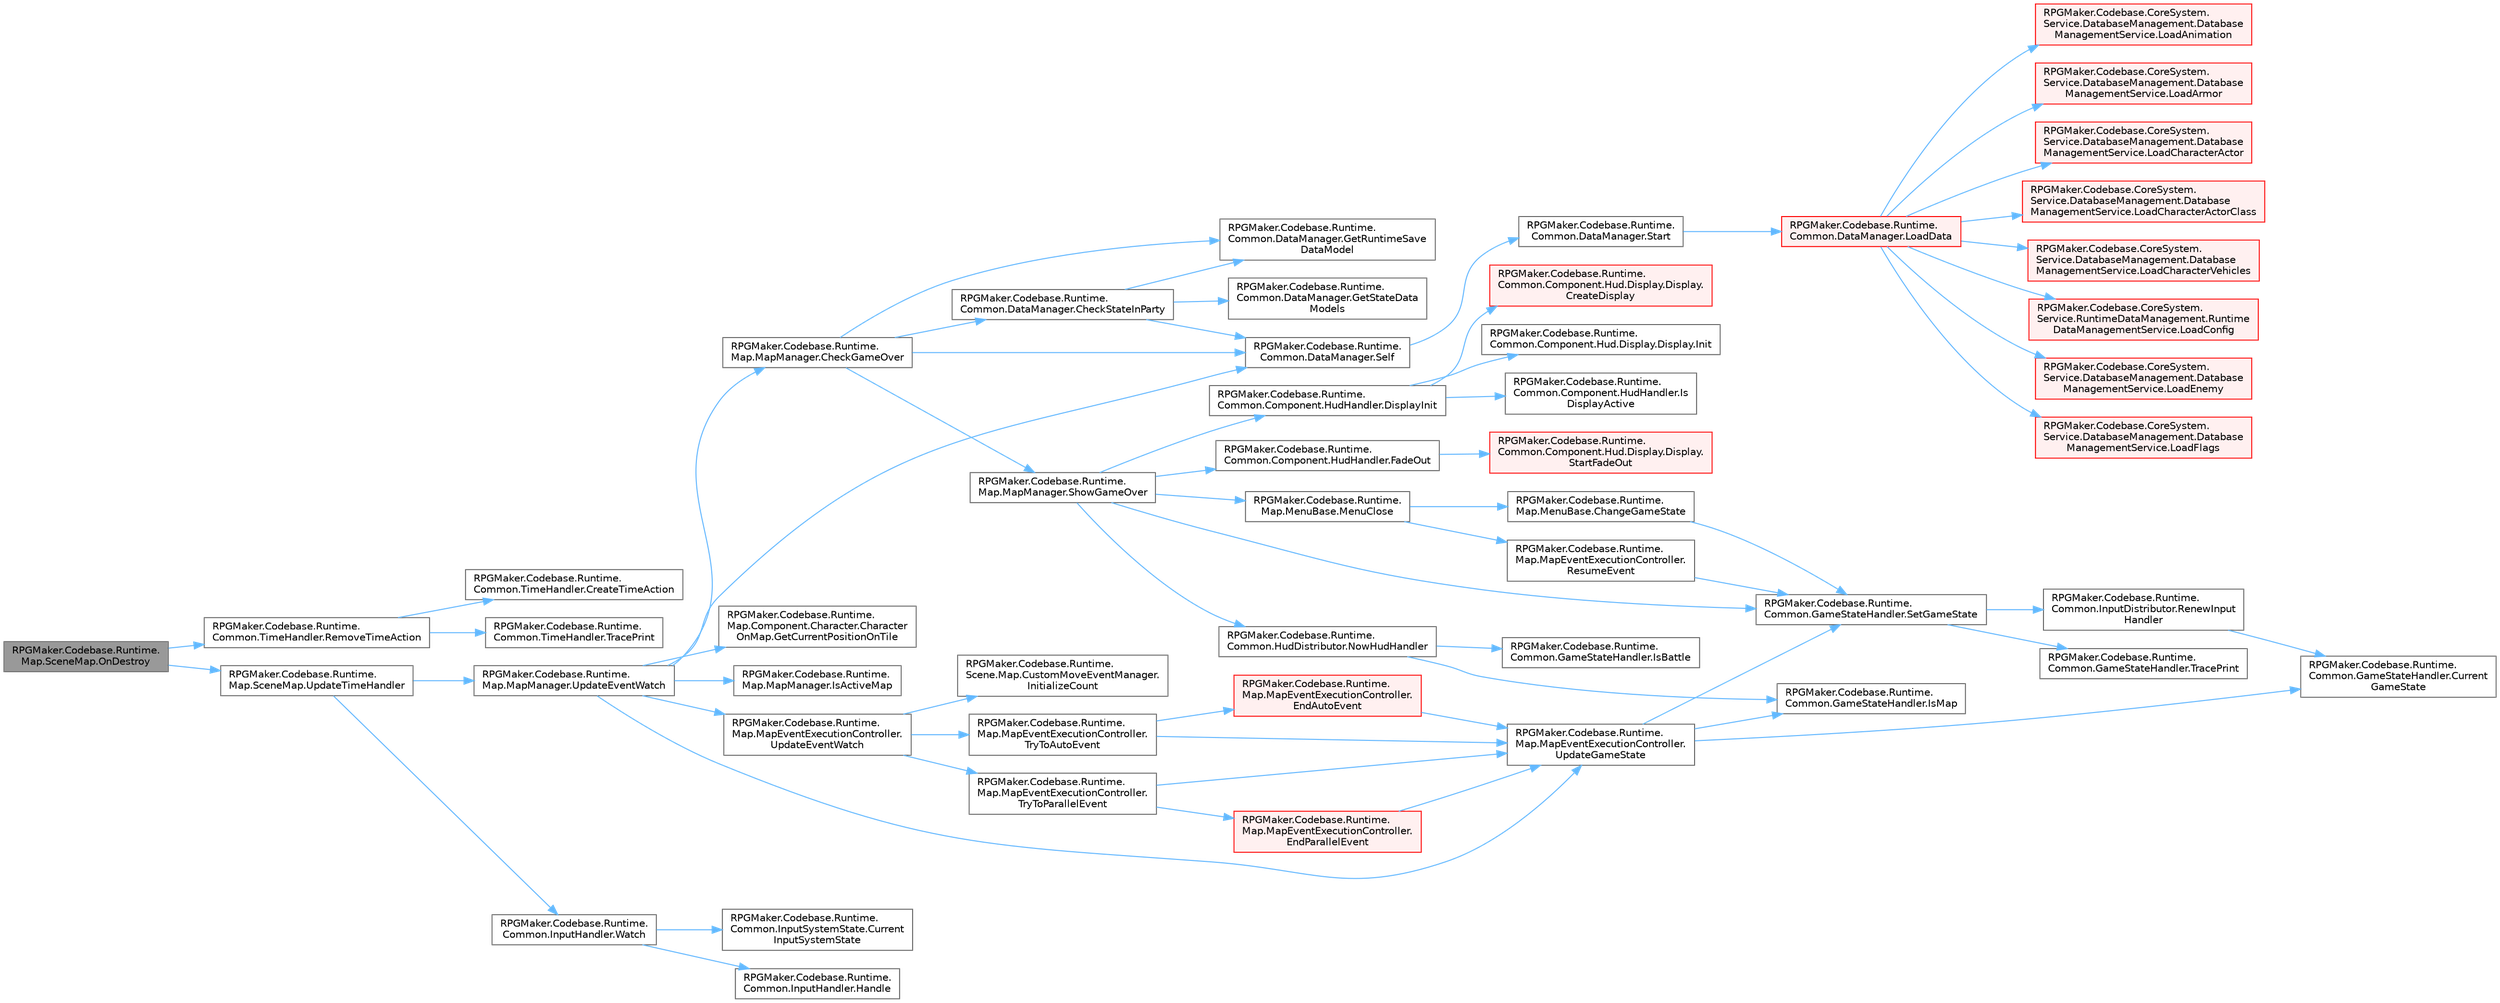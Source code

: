 digraph "RPGMaker.Codebase.Runtime.Map.SceneMap.OnDestroy"
{
 // LATEX_PDF_SIZE
  bgcolor="transparent";
  edge [fontname=Helvetica,fontsize=10,labelfontname=Helvetica,labelfontsize=10];
  node [fontname=Helvetica,fontsize=10,shape=box,height=0.2,width=0.4];
  rankdir="LR";
  Node1 [id="Node000001",label="RPGMaker.Codebase.Runtime.\lMap.SceneMap.OnDestroy",height=0.2,width=0.4,color="gray40", fillcolor="grey60", style="filled", fontcolor="black",tooltip=" "];
  Node1 -> Node2 [id="edge1_Node000001_Node000002",color="steelblue1",style="solid",tooltip=" "];
  Node2 [id="Node000002",label="RPGMaker.Codebase.Runtime.\lCommon.TimeHandler.RemoveTimeAction",height=0.2,width=0.4,color="grey40", fillcolor="white", style="filled",URL="$d3/dac/class_r_p_g_maker_1_1_codebase_1_1_runtime_1_1_common_1_1_time_handler.html#acbacfdc0a0c421baed7613fc41529941",tooltip="Actionの削除"];
  Node2 -> Node3 [id="edge2_Node000002_Node000003",color="steelblue1",style="solid",tooltip=" "];
  Node3 [id="Node000003",label="RPGMaker.Codebase.Runtime.\lCommon.TimeHandler.CreateTimeAction",height=0.2,width=0.4,color="grey40", fillcolor="white", style="filled",URL="$d3/dac/class_r_p_g_maker_1_1_codebase_1_1_runtime_1_1_common_1_1_time_handler.html#a5eef3d1f8380e9a82f53b599f3a3b2d5",tooltip=" "];
  Node2 -> Node4 [id="edge3_Node000002_Node000004",color="steelblue1",style="solid",tooltip=" "];
  Node4 [id="Node000004",label="RPGMaker.Codebase.Runtime.\lCommon.TimeHandler.TracePrint",height=0.2,width=0.4,color="grey40", fillcolor="white", style="filled",URL="$d3/dac/class_r_p_g_maker_1_1_codebase_1_1_runtime_1_1_common_1_1_time_handler.html#a8c7773e140b3739304925ce8a0198ee5",tooltip=" "];
  Node1 -> Node5 [id="edge4_Node000001_Node000005",color="steelblue1",style="solid",tooltip=" "];
  Node5 [id="Node000005",label="RPGMaker.Codebase.Runtime.\lMap.SceneMap.UpdateTimeHandler",height=0.2,width=0.4,color="grey40", fillcolor="white", style="filled",URL="$db/d02/class_r_p_g_maker_1_1_codebase_1_1_runtime_1_1_map_1_1_scene_map.html#a423a666bb2aa67001761fd172ec9090f",tooltip=" "];
  Node5 -> Node6 [id="edge5_Node000005_Node000006",color="steelblue1",style="solid",tooltip=" "];
  Node6 [id="Node000006",label="RPGMaker.Codebase.Runtime.\lMap.MapManager.UpdateEventWatch",height=0.2,width=0.4,color="grey40", fillcolor="white", style="filled",URL="$d5/d0f/class_r_p_g_maker_1_1_codebase_1_1_runtime_1_1_map_1_1_map_manager.html#ab7cb7bd152ff2eab304d1c57abe54477",tooltip="特定のイベント更新"];
  Node6 -> Node7 [id="edge6_Node000006_Node000007",color="steelblue1",style="solid",tooltip=" "];
  Node7 [id="Node000007",label="RPGMaker.Codebase.Runtime.\lMap.MapManager.CheckGameOver",height=0.2,width=0.4,color="grey40", fillcolor="white", style="filled",URL="$d5/d0f/class_r_p_g_maker_1_1_codebase_1_1_runtime_1_1_map_1_1_map_manager.html#a4d0112b88487ab793e97528f9ce26b56",tooltip="全滅判定"];
  Node7 -> Node8 [id="edge7_Node000007_Node000008",color="steelblue1",style="solid",tooltip=" "];
  Node8 [id="Node000008",label="RPGMaker.Codebase.Runtime.\lCommon.DataManager.CheckStateInParty",height=0.2,width=0.4,color="grey40", fillcolor="white", style="filled",URL="$d5/d08/class_r_p_g_maker_1_1_codebase_1_1_runtime_1_1_common_1_1_data_manager.html#ae5e3e83784b3ffcb90ad093b50aa08a9",tooltip=" "];
  Node8 -> Node9 [id="edge8_Node000008_Node000009",color="steelblue1",style="solid",tooltip=" "];
  Node9 [id="Node000009",label="RPGMaker.Codebase.Runtime.\lCommon.DataManager.GetRuntimeSave\lDataModel",height=0.2,width=0.4,color="grey40", fillcolor="white", style="filled",URL="$d5/d08/class_r_p_g_maker_1_1_codebase_1_1_runtime_1_1_common_1_1_data_manager.html#aa008ccb1bfddc97c2c6618cfe1fe9ab9",tooltip=" "];
  Node8 -> Node10 [id="edge9_Node000008_Node000010",color="steelblue1",style="solid",tooltip=" "];
  Node10 [id="Node000010",label="RPGMaker.Codebase.Runtime.\lCommon.DataManager.GetStateData\lModels",height=0.2,width=0.4,color="grey40", fillcolor="white", style="filled",URL="$d5/d08/class_r_p_g_maker_1_1_codebase_1_1_runtime_1_1_common_1_1_data_manager.html#a15a54931479350f79e52fab3fb8007f6",tooltip=" "];
  Node8 -> Node11 [id="edge10_Node000008_Node000011",color="steelblue1",style="solid",tooltip=" "];
  Node11 [id="Node000011",label="RPGMaker.Codebase.Runtime.\lCommon.DataManager.Self",height=0.2,width=0.4,color="grey40", fillcolor="white", style="filled",URL="$d5/d08/class_r_p_g_maker_1_1_codebase_1_1_runtime_1_1_common_1_1_data_manager.html#a8f0a40fd71fe0a873d1905e106299934",tooltip=" "];
  Node11 -> Node12 [id="edge11_Node000011_Node000012",color="steelblue1",style="solid",tooltip=" "];
  Node12 [id="Node000012",label="RPGMaker.Codebase.Runtime.\lCommon.DataManager.Start",height=0.2,width=0.4,color="grey40", fillcolor="white", style="filled",URL="$d5/d08/class_r_p_g_maker_1_1_codebase_1_1_runtime_1_1_common_1_1_data_manager.html#ace8f5b29b336a071e6383ecdbe0f85c5",tooltip=" "];
  Node12 -> Node13 [id="edge12_Node000012_Node000013",color="steelblue1",style="solid",tooltip=" "];
  Node13 [id="Node000013",label="RPGMaker.Codebase.Runtime.\lCommon.DataManager.LoadData",height=0.2,width=0.4,color="red", fillcolor="#FFF0F0", style="filled",URL="$d5/d08/class_r_p_g_maker_1_1_codebase_1_1_runtime_1_1_common_1_1_data_manager.html#a42e1175b0a1dc3a225503e007043dc86",tooltip=" "];
  Node13 -> Node14 [id="edge13_Node000013_Node000014",color="steelblue1",style="solid",tooltip=" "];
  Node14 [id="Node000014",label="RPGMaker.Codebase.CoreSystem.\lService.DatabaseManagement.Database\lManagementService.LoadAnimation",height=0.2,width=0.4,color="red", fillcolor="#FFF0F0", style="filled",URL="$db/db0/class_r_p_g_maker_1_1_codebase_1_1_core_system_1_1_service_1_1_database_management_1_1_database_management_service.html#a24090092bb5f0e3f1a7f6d136a10cd22",tooltip="😁 アニメーション読込"];
  Node13 -> Node16 [id="edge14_Node000013_Node000016",color="steelblue1",style="solid",tooltip=" "];
  Node16 [id="Node000016",label="RPGMaker.Codebase.CoreSystem.\lService.DatabaseManagement.Database\lManagementService.LoadArmor",height=0.2,width=0.4,color="red", fillcolor="#FFF0F0", style="filled",URL="$db/db0/class_r_p_g_maker_1_1_codebase_1_1_core_system_1_1_service_1_1_database_management_1_1_database_management_service.html#aa2e210bbbaf85d6ed1f74aa1170b786a",tooltip="😁 防具読込"];
  Node13 -> Node18 [id="edge15_Node000013_Node000018",color="steelblue1",style="solid",tooltip=" "];
  Node18 [id="Node000018",label="RPGMaker.Codebase.CoreSystem.\lService.DatabaseManagement.Database\lManagementService.LoadCharacterActor",height=0.2,width=0.4,color="red", fillcolor="#FFF0F0", style="filled",URL="$db/db0/class_r_p_g_maker_1_1_codebase_1_1_core_system_1_1_service_1_1_database_management_1_1_database_management_service.html#afa56ff9a916ba5265719f6be7f2330e2",tooltip="😁 キャラクター・アクター読込"];
  Node13 -> Node20 [id="edge16_Node000013_Node000020",color="steelblue1",style="solid",tooltip=" "];
  Node20 [id="Node000020",label="RPGMaker.Codebase.CoreSystem.\lService.DatabaseManagement.Database\lManagementService.LoadCharacterActorClass",height=0.2,width=0.4,color="red", fillcolor="#FFF0F0", style="filled",URL="$db/db0/class_r_p_g_maker_1_1_codebase_1_1_core_system_1_1_service_1_1_database_management_1_1_database_management_service.html#a83d7b02d93737cf99a9e1b670f8fe4ea",tooltip="😁 キャラクター・アクター・クラス読込"];
  Node13 -> Node22 [id="edge17_Node000013_Node000022",color="steelblue1",style="solid",tooltip=" "];
  Node22 [id="Node000022",label="RPGMaker.Codebase.CoreSystem.\lService.DatabaseManagement.Database\lManagementService.LoadCharacterVehicles",height=0.2,width=0.4,color="red", fillcolor="#FFF0F0", style="filled",URL="$db/db0/class_r_p_g_maker_1_1_codebase_1_1_core_system_1_1_service_1_1_database_management_1_1_database_management_service.html#a0b003a876f01ec9a754241a3df3836fc",tooltip="😁 キャラクターの乗り物読込"];
  Node13 -> Node24 [id="edge18_Node000013_Node000024",color="steelblue1",style="solid",tooltip=" "];
  Node24 [id="Node000024",label="RPGMaker.Codebase.CoreSystem.\lService.RuntimeDataManagement.Runtime\lDataManagementService.LoadConfig",height=0.2,width=0.4,color="red", fillcolor="#FFF0F0", style="filled",URL="$db/d7b/class_r_p_g_maker_1_1_codebase_1_1_core_system_1_1_service_1_1_runtime_data_management_1_1_runtime_data_management_service.html#a5d406eddf4f7129bc0a84639c9bffcbd",tooltip="😁 設定読込"];
  Node13 -> Node26 [id="edge19_Node000013_Node000026",color="steelblue1",style="solid",tooltip=" "];
  Node26 [id="Node000026",label="RPGMaker.Codebase.CoreSystem.\lService.DatabaseManagement.Database\lManagementService.LoadEnemy",height=0.2,width=0.4,color="red", fillcolor="#FFF0F0", style="filled",URL="$db/db0/class_r_p_g_maker_1_1_codebase_1_1_core_system_1_1_service_1_1_database_management_1_1_database_management_service.html#a56946e6c58a5ec0f4641533476d5982c",tooltip="😁 敵読込"];
  Node13 -> Node28 [id="edge20_Node000013_Node000028",color="steelblue1",style="solid",tooltip=" "];
  Node28 [id="Node000028",label="RPGMaker.Codebase.CoreSystem.\lService.DatabaseManagement.Database\lManagementService.LoadFlags",height=0.2,width=0.4,color="red", fillcolor="#FFF0F0", style="filled",URL="$db/db0/class_r_p_g_maker_1_1_codebase_1_1_core_system_1_1_service_1_1_database_management_1_1_database_management_service.html#a5eb2954667a7f994c25194d12c5a2602",tooltip="😁 フラグ読込"];
  Node7 -> Node9 [id="edge21_Node000007_Node000009",color="steelblue1",style="solid",tooltip=" "];
  Node7 -> Node11 [id="edge22_Node000007_Node000011",color="steelblue1",style="solid",tooltip=" "];
  Node7 -> Node49 [id="edge23_Node000007_Node000049",color="steelblue1",style="solid",tooltip=" "];
  Node49 [id="Node000049",label="RPGMaker.Codebase.Runtime.\lMap.MapManager.ShowGameOver",height=0.2,width=0.4,color="grey40", fillcolor="white", style="filled",URL="$d5/d0f/class_r_p_g_maker_1_1_codebase_1_1_runtime_1_1_map_1_1_map_manager.html#aa8257238a6c7c2268986ee6f79190780",tooltip=" "];
  Node49 -> Node50 [id="edge24_Node000049_Node000050",color="steelblue1",style="solid",tooltip=" "];
  Node50 [id="Node000050",label="RPGMaker.Codebase.Runtime.\lCommon.Component.HudHandler.DisplayInit",height=0.2,width=0.4,color="grey40", fillcolor="white", style="filled",URL="$d4/ddb/class_r_p_g_maker_1_1_codebase_1_1_runtime_1_1_common_1_1_component_1_1_hud_handler.html#a48d9151e60197c1fc6ca30ce116c953c",tooltip="😁 初期化表示"];
  Node50 -> Node51 [id="edge25_Node000050_Node000051",color="steelblue1",style="solid",tooltip=" "];
  Node51 [id="Node000051",label="RPGMaker.Codebase.Runtime.\lCommon.Component.Hud.Display.Display.\lCreateDisplay",height=0.2,width=0.4,color="red", fillcolor="#FFF0F0", style="filled",URL="$d3/dde/class_r_p_g_maker_1_1_codebase_1_1_runtime_1_1_common_1_1_component_1_1_hud_1_1_display_1_1_display.html#a66af6442ca684f3e4c91d24d1028c366",tooltip="😁 画面演出用Prefabの生成"];
  Node50 -> Node55 [id="edge26_Node000050_Node000055",color="steelblue1",style="solid",tooltip=" "];
  Node55 [id="Node000055",label="RPGMaker.Codebase.Runtime.\lCommon.Component.Hud.Display.Display.Init",height=0.2,width=0.4,color="grey40", fillcolor="white", style="filled",URL="$d3/dde/class_r_p_g_maker_1_1_codebase_1_1_runtime_1_1_common_1_1_component_1_1_hud_1_1_display_1_1_display.html#a2c6ec894e14d38c384af30e0dd264758",tooltip="😁 初期化"];
  Node50 -> Node56 [id="edge27_Node000050_Node000056",color="steelblue1",style="solid",tooltip=" "];
  Node56 [id="Node000056",label="RPGMaker.Codebase.Runtime.\lCommon.Component.HudHandler.Is\lDisplayActive",height=0.2,width=0.4,color="grey40", fillcolor="white", style="filled",URL="$d4/ddb/class_r_p_g_maker_1_1_codebase_1_1_runtime_1_1_common_1_1_component_1_1_hud_handler.html#a1a8fbcdf6afd6d78f3bb845041a6e977",tooltip="😁 画面関係の処理"];
  Node49 -> Node57 [id="edge28_Node000049_Node000057",color="steelblue1",style="solid",tooltip=" "];
  Node57 [id="Node000057",label="RPGMaker.Codebase.Runtime.\lCommon.Component.HudHandler.FadeOut",height=0.2,width=0.4,color="grey40", fillcolor="white", style="filled",URL="$d4/ddb/class_r_p_g_maker_1_1_codebase_1_1_runtime_1_1_common_1_1_component_1_1_hud_handler.html#a9afa799589a2e71c0458b8acfc20c0ff",tooltip="😁 フェード・アウト"];
  Node57 -> Node58 [id="edge29_Node000057_Node000058",color="steelblue1",style="solid",tooltip=" "];
  Node58 [id="Node000058",label="RPGMaker.Codebase.Runtime.\lCommon.Component.Hud.Display.Display.\lStartFadeOut",height=0.2,width=0.4,color="red", fillcolor="#FFF0F0", style="filled",URL="$d3/dde/class_r_p_g_maker_1_1_codebase_1_1_runtime_1_1_common_1_1_component_1_1_hud_1_1_display_1_1_display.html#a3ac37bed9d0de418fc32c934e4a922b9",tooltip="😁 フェード・アウト開始"];
  Node49 -> Node66 [id="edge30_Node000049_Node000066",color="steelblue1",style="solid",tooltip=" "];
  Node66 [id="Node000066",label="RPGMaker.Codebase.Runtime.\lMap.MenuBase.MenuClose",height=0.2,width=0.4,color="grey40", fillcolor="white", style="filled",URL="$d4/d87/class_r_p_g_maker_1_1_codebase_1_1_runtime_1_1_map_1_1_menu_base.html#a94b4a9d9aec9347922dc440b8321629f",tooltip="メニュー以下を全部非表示にする"];
  Node66 -> Node67 [id="edge31_Node000066_Node000067",color="steelblue1",style="solid",tooltip=" "];
  Node67 [id="Node000067",label="RPGMaker.Codebase.Runtime.\lMap.MenuBase.ChangeGameState",height=0.2,width=0.4,color="grey40", fillcolor="white", style="filled",URL="$d4/d87/class_r_p_g_maker_1_1_codebase_1_1_runtime_1_1_map_1_1_menu_base.html#a09c9b32db375ba2624e228c47fcbc64f",tooltip="GameState切り替え処理"];
  Node67 -> Node68 [id="edge32_Node000067_Node000068",color="steelblue1",style="solid",tooltip=" "];
  Node68 [id="Node000068",label="RPGMaker.Codebase.Runtime.\lCommon.GameStateHandler.SetGameState",height=0.2,width=0.4,color="grey40", fillcolor="white", style="filled",URL="$de/d2c/class_r_p_g_maker_1_1_codebase_1_1_runtime_1_1_common_1_1_game_state_handler.html#ad0674aa1bff51c30c55e65612b611f0b",tooltip="新しい状態を登録する."];
  Node68 -> Node69 [id="edge33_Node000068_Node000069",color="steelblue1",style="solid",tooltip=" "];
  Node69 [id="Node000069",label="RPGMaker.Codebase.Runtime.\lCommon.InputDistributor.RenewInput\lHandler",height=0.2,width=0.4,color="grey40", fillcolor="white", style="filled",URL="$d3/df6/class_r_p_g_maker_1_1_codebase_1_1_runtime_1_1_common_1_1_input_distributor.html#afd7d620e18f9fe423e982aa6c9c782cb",tooltip="ゲーム状態が変更されたら再登録をかける"];
  Node69 -> Node70 [id="edge34_Node000069_Node000070",color="steelblue1",style="solid",tooltip=" "];
  Node70 [id="Node000070",label="RPGMaker.Codebase.Runtime.\lCommon.GameStateHandler.Current\lGameState",height=0.2,width=0.4,color="grey40", fillcolor="white", style="filled",URL="$de/d2c/class_r_p_g_maker_1_1_codebase_1_1_runtime_1_1_common_1_1_game_state_handler.html#adce58ef0480f995976ab60592c9add27",tooltip="現在の状態を返却する."];
  Node68 -> Node71 [id="edge35_Node000068_Node000071",color="steelblue1",style="solid",tooltip=" "];
  Node71 [id="Node000071",label="RPGMaker.Codebase.Runtime.\lCommon.GameStateHandler.TracePrint",height=0.2,width=0.4,color="grey40", fillcolor="white", style="filled",URL="$de/d2c/class_r_p_g_maker_1_1_codebase_1_1_runtime_1_1_common_1_1_game_state_handler.html#a90d4308ec6a2f804e3d7b7fd7892b46e",tooltip=" "];
  Node66 -> Node72 [id="edge36_Node000066_Node000072",color="steelblue1",style="solid",tooltip=" "];
  Node72 [id="Node000072",label="RPGMaker.Codebase.Runtime.\lMap.MapEventExecutionController.\lResumeEvent",height=0.2,width=0.4,color="grey40", fillcolor="white", style="filled",URL="$db/d6c/class_r_p_g_maker_1_1_codebase_1_1_runtime_1_1_map_1_1_map_event_execution_controller.html#a524c914e37524ca686d99e7a230443fb",tooltip="実行を中断していたイベントの再開"];
  Node72 -> Node68 [id="edge37_Node000072_Node000068",color="steelblue1",style="solid",tooltip=" "];
  Node49 -> Node73 [id="edge38_Node000049_Node000073",color="steelblue1",style="solid",tooltip=" "];
  Node73 [id="Node000073",label="RPGMaker.Codebase.Runtime.\lCommon.HudDistributor.NowHudHandler",height=0.2,width=0.4,color="grey40", fillcolor="white", style="filled",URL="$de/df1/class_r_p_g_maker_1_1_codebase_1_1_runtime_1_1_common_1_1_hud_distributor.html#a9d7e7a73b205c8bbd12640dd907d18c4",tooltip="現在のHudHandlerを返却"];
  Node73 -> Node61 [id="edge39_Node000073_Node000061",color="steelblue1",style="solid",tooltip=" "];
  Node61 [id="Node000061",label="RPGMaker.Codebase.Runtime.\lCommon.GameStateHandler.IsBattle",height=0.2,width=0.4,color="grey40", fillcolor="white", style="filled",URL="$de/d2c/class_r_p_g_maker_1_1_codebase_1_1_runtime_1_1_common_1_1_game_state_handler.html#ad21ee0055358ca67238c33be028d2d7b",tooltip="現在の状態がBATTLEまたは、BATTLE_EVENTかどうかを返却する"];
  Node73 -> Node74 [id="edge40_Node000073_Node000074",color="steelblue1",style="solid",tooltip=" "];
  Node74 [id="Node000074",label="RPGMaker.Codebase.Runtime.\lCommon.GameStateHandler.IsMap",height=0.2,width=0.4,color="grey40", fillcolor="white", style="filled",URL="$de/d2c/class_r_p_g_maker_1_1_codebase_1_1_runtime_1_1_common_1_1_game_state_handler.html#a7c991ccb2c203b5ffc816c6c82f8768d",tooltip="現在の状態がMAP、MENU、EVENTかどうかを返却する"];
  Node49 -> Node68 [id="edge41_Node000049_Node000068",color="steelblue1",style="solid",tooltip=" "];
  Node6 -> Node75 [id="edge42_Node000006_Node000075",color="steelblue1",style="solid",tooltip=" "];
  Node75 [id="Node000075",label="RPGMaker.Codebase.Runtime.\lMap.Component.Character.Character\lOnMap.GetCurrentPositionOnTile",height=0.2,width=0.4,color="grey40", fillcolor="white", style="filled",URL="$d0/dad/class_r_p_g_maker_1_1_codebase_1_1_runtime_1_1_map_1_1_component_1_1_character_1_1_character_on_map.html#ad595963f96c284bcc874ab574c3635f4",tooltip="現在のタイル位置を取得"];
  Node6 -> Node76 [id="edge43_Node000006_Node000076",color="steelblue1",style="solid",tooltip=" "];
  Node76 [id="Node000076",label="RPGMaker.Codebase.Runtime.\lMap.MapManager.IsActiveMap",height=0.2,width=0.4,color="grey40", fillcolor="white", style="filled",URL="$d5/d0f/class_r_p_g_maker_1_1_codebase_1_1_runtime_1_1_map_1_1_map_manager.html#a401fcee71fd35aafad253d62a385f27a",tooltip=" "];
  Node6 -> Node11 [id="edge44_Node000006_Node000011",color="steelblue1",style="solid",tooltip=" "];
  Node6 -> Node77 [id="edge45_Node000006_Node000077",color="steelblue1",style="solid",tooltip=" "];
  Node77 [id="Node000077",label="RPGMaker.Codebase.Runtime.\lMap.MapEventExecutionController.\lUpdateEventWatch",height=0.2,width=0.4,color="grey40", fillcolor="white", style="filled",URL="$db/d6c/class_r_p_g_maker_1_1_codebase_1_1_runtime_1_1_map_1_1_map_event_execution_controller.html#ad75e4db8f826f7904cdd50d2001e5fc3",tooltip="イベントの実行状態更新"];
  Node77 -> Node78 [id="edge46_Node000077_Node000078",color="steelblue1",style="solid",tooltip=" "];
  Node78 [id="Node000078",label="RPGMaker.Codebase.Runtime.\lScene.Map.CustomMoveEventManager.\lInitializeCount",height=0.2,width=0.4,color="grey40", fillcolor="white", style="filled",URL="$d0/d60/class_r_p_g_maker_1_1_codebase_1_1_runtime_1_1_scene_1_1_map_1_1_custom_move_event_manager.html#a27a973fb50269f9e3739835e266f018d",tooltip=" "];
  Node77 -> Node79 [id="edge47_Node000077_Node000079",color="steelblue1",style="solid",tooltip=" "];
  Node79 [id="Node000079",label="RPGMaker.Codebase.Runtime.\lMap.MapEventExecutionController.\lTryToAutoEvent",height=0.2,width=0.4,color="grey40", fillcolor="white", style="filled",URL="$db/d6c/class_r_p_g_maker_1_1_codebase_1_1_runtime_1_1_map_1_1_map_event_execution_controller.html#a42dc4f2018a9b6b67b72f23658b1ce24",tooltip="自動実行イベントがあればイベントを開始する"];
  Node79 -> Node80 [id="edge48_Node000079_Node000080",color="steelblue1",style="solid",tooltip=" "];
  Node80 [id="Node000080",label="RPGMaker.Codebase.Runtime.\lMap.MapEventExecutionController.\lEndAutoEvent",height=0.2,width=0.4,color="red", fillcolor="#FFF0F0", style="filled",URL="$db/d6c/class_r_p_g_maker_1_1_codebase_1_1_runtime_1_1_map_1_1_map_event_execution_controller.html#aa2d03e9e9c20247da88dc3f24b7b4026",tooltip="自動実行の終了時処理"];
  Node80 -> Node82 [id="edge49_Node000080_Node000082",color="steelblue1",style="solid",tooltip=" "];
  Node82 [id="Node000082",label="RPGMaker.Codebase.Runtime.\lMap.MapEventExecutionController.\lUpdateGameState",height=0.2,width=0.4,color="grey40", fillcolor="white", style="filled",URL="$db/d6c/class_r_p_g_maker_1_1_codebase_1_1_runtime_1_1_map_1_1_map_event_execution_controller.html#a60213aa742bdf8cf0ac32e7ffa6a1158",tooltip="ゲームの状態を更新する"];
  Node82 -> Node70 [id="edge50_Node000082_Node000070",color="steelblue1",style="solid",tooltip=" "];
  Node82 -> Node74 [id="edge51_Node000082_Node000074",color="steelblue1",style="solid",tooltip=" "];
  Node82 -> Node68 [id="edge52_Node000082_Node000068",color="steelblue1",style="solid",tooltip=" "];
  Node79 -> Node82 [id="edge53_Node000079_Node000082",color="steelblue1",style="solid",tooltip=" "];
  Node77 -> Node83 [id="edge54_Node000077_Node000083",color="steelblue1",style="solid",tooltip=" "];
  Node83 [id="Node000083",label="RPGMaker.Codebase.Runtime.\lMap.MapEventExecutionController.\lTryToParallelEvent",height=0.2,width=0.4,color="grey40", fillcolor="white", style="filled",URL="$db/d6c/class_r_p_g_maker_1_1_codebase_1_1_runtime_1_1_map_1_1_map_event_execution_controller.html#a608c09133827f3666bb4c48116e387dd",tooltip="並列実行イベントがあればイベントを開始する"];
  Node83 -> Node84 [id="edge55_Node000083_Node000084",color="steelblue1",style="solid",tooltip=" "];
  Node84 [id="Node000084",label="RPGMaker.Codebase.Runtime.\lMap.MapEventExecutionController.\lEndParallelEvent",height=0.2,width=0.4,color="red", fillcolor="#FFF0F0", style="filled",URL="$db/d6c/class_r_p_g_maker_1_1_codebase_1_1_runtime_1_1_map_1_1_map_event_execution_controller.html#ab40287bb1e07642b6869dd74300d63f4",tooltip="並列実行の終了時処理"];
  Node84 -> Node82 [id="edge56_Node000084_Node000082",color="steelblue1",style="solid",tooltip=" "];
  Node83 -> Node82 [id="edge57_Node000083_Node000082",color="steelblue1",style="solid",tooltip=" "];
  Node6 -> Node82 [id="edge58_Node000006_Node000082",color="steelblue1",style="solid",tooltip=" "];
  Node5 -> Node87 [id="edge59_Node000005_Node000087",color="steelblue1",style="solid",tooltip=" "];
  Node87 [id="Node000087",label="RPGMaker.Codebase.Runtime.\lCommon.InputHandler.Watch",height=0.2,width=0.4,color="grey40", fillcolor="white", style="filled",URL="$d4/d84/class_r_p_g_maker_1_1_codebase_1_1_runtime_1_1_common_1_1_input_handler.html#a5ba9bee5e513cd1d9cd104eb7e0fa92f",tooltip="😁 入力監視"];
  Node87 -> Node88 [id="edge60_Node000087_Node000088",color="steelblue1",style="solid",tooltip=" "];
  Node88 [id="Node000088",label="RPGMaker.Codebase.Runtime.\lCommon.InputSystemState.Current\lInputSystemState",height=0.2,width=0.4,color="grey40", fillcolor="white", style="filled",URL="$da/dee/class_r_p_g_maker_1_1_codebase_1_1_runtime_1_1_common_1_1_input_system_state.html#af5f1c4b8df813ad435c725e6b8f4ed8e",tooltip="渡されたHandleTypeの、現在の状態を返却する"];
  Node87 -> Node89 [id="edge61_Node000087_Node000089",color="steelblue1",style="solid",tooltip=" "];
  Node89 [id="Node000089",label="RPGMaker.Codebase.Runtime.\lCommon.InputHandler.Handle",height=0.2,width=0.4,color="grey40", fillcolor="white", style="filled",URL="$d4/d84/class_r_p_g_maker_1_1_codebase_1_1_runtime_1_1_common_1_1_input_handler.html#afb6958a44970f410f21cc5d50755c0b4",tooltip="inputごとに登録されたActionsを実行する"];
}
